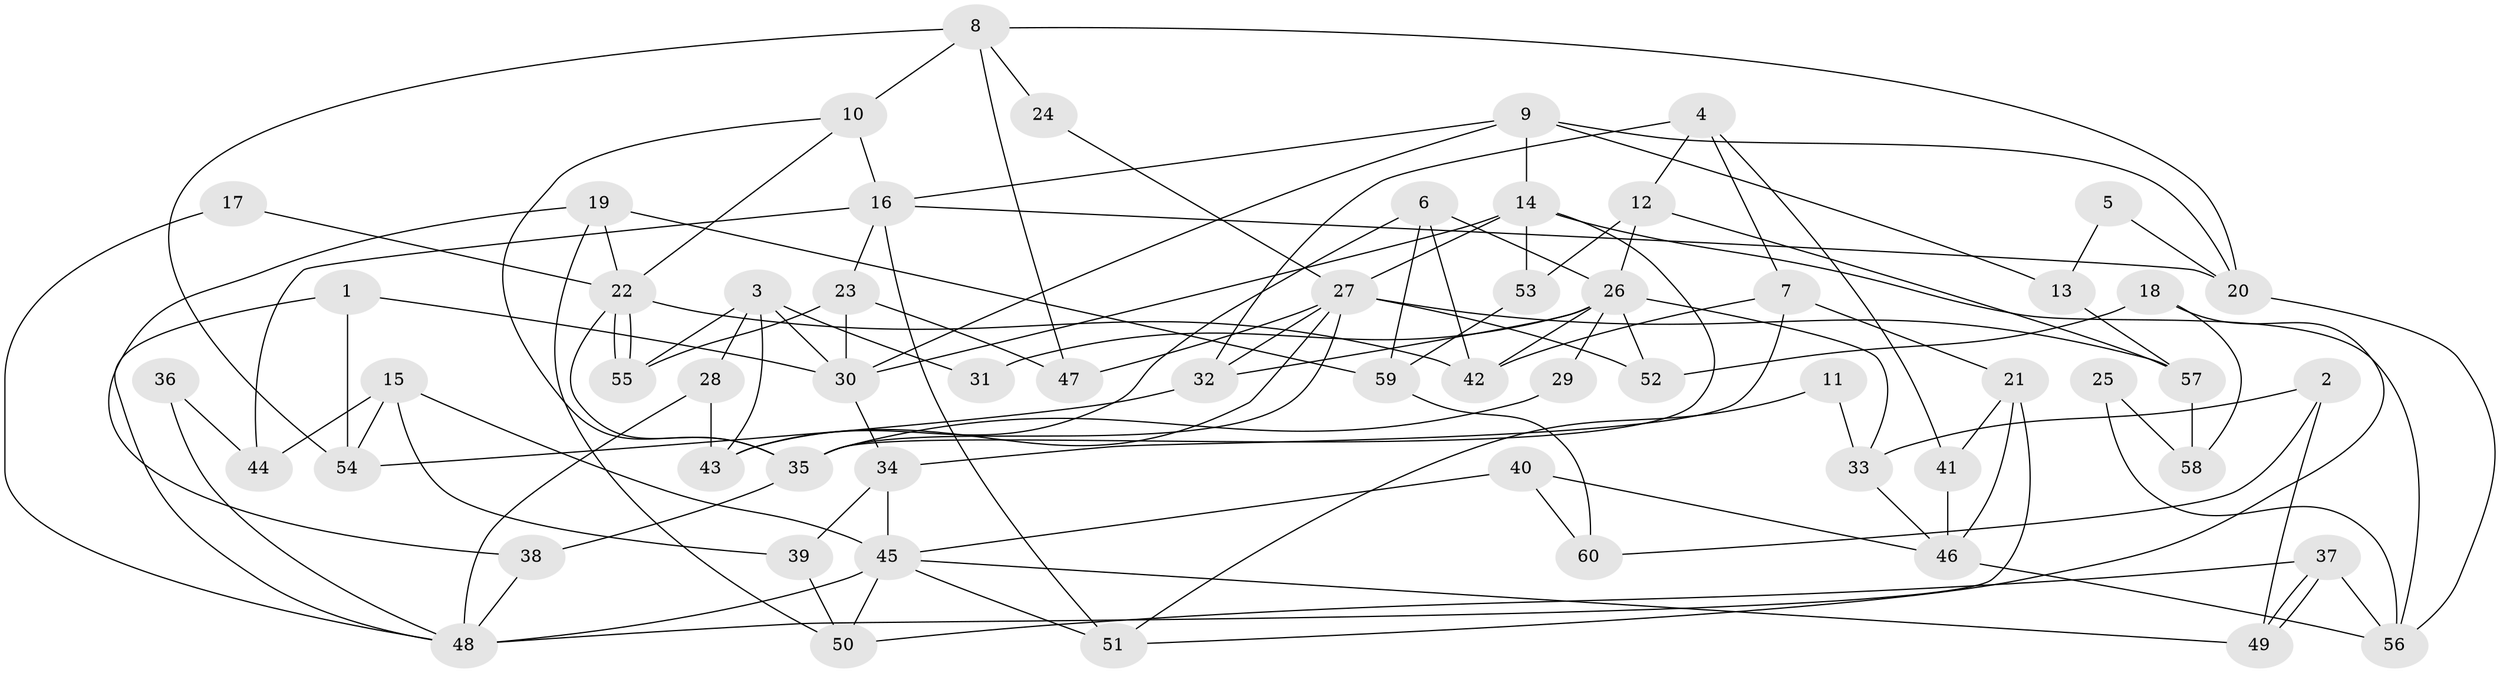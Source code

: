 // coarse degree distribution, {8: 0.07692307692307693, 5: 0.1282051282051282, 6: 0.1794871794871795, 4: 0.1794871794871795, 2: 0.15384615384615385, 3: 0.15384615384615385, 7: 0.07692307692307693, 9: 0.05128205128205128}
// Generated by graph-tools (version 1.1) at 2025/24/03/03/25 07:24:04]
// undirected, 60 vertices, 120 edges
graph export_dot {
graph [start="1"]
  node [color=gray90,style=filled];
  1;
  2;
  3;
  4;
  5;
  6;
  7;
  8;
  9;
  10;
  11;
  12;
  13;
  14;
  15;
  16;
  17;
  18;
  19;
  20;
  21;
  22;
  23;
  24;
  25;
  26;
  27;
  28;
  29;
  30;
  31;
  32;
  33;
  34;
  35;
  36;
  37;
  38;
  39;
  40;
  41;
  42;
  43;
  44;
  45;
  46;
  47;
  48;
  49;
  50;
  51;
  52;
  53;
  54;
  55;
  56;
  57;
  58;
  59;
  60;
  1 -- 48;
  1 -- 30;
  1 -- 54;
  2 -- 49;
  2 -- 33;
  2 -- 60;
  3 -- 30;
  3 -- 55;
  3 -- 28;
  3 -- 31;
  3 -- 43;
  4 -- 41;
  4 -- 32;
  4 -- 7;
  4 -- 12;
  5 -- 20;
  5 -- 13;
  6 -- 42;
  6 -- 59;
  6 -- 26;
  6 -- 43;
  7 -- 42;
  7 -- 21;
  7 -- 34;
  8 -- 54;
  8 -- 10;
  8 -- 20;
  8 -- 24;
  8 -- 47;
  9 -- 20;
  9 -- 30;
  9 -- 13;
  9 -- 14;
  9 -- 16;
  10 -- 35;
  10 -- 22;
  10 -- 16;
  11 -- 51;
  11 -- 33;
  12 -- 26;
  12 -- 53;
  12 -- 57;
  13 -- 57;
  14 -- 27;
  14 -- 30;
  14 -- 35;
  14 -- 53;
  14 -- 56;
  15 -- 39;
  15 -- 45;
  15 -- 44;
  15 -- 54;
  16 -- 20;
  16 -- 23;
  16 -- 44;
  16 -- 51;
  17 -- 22;
  17 -- 48;
  18 -- 52;
  18 -- 51;
  18 -- 58;
  19 -- 22;
  19 -- 38;
  19 -- 50;
  19 -- 59;
  20 -- 56;
  21 -- 48;
  21 -- 41;
  21 -- 46;
  22 -- 35;
  22 -- 55;
  22 -- 55;
  22 -- 42;
  23 -- 30;
  23 -- 47;
  23 -- 55;
  24 -- 27;
  25 -- 56;
  25 -- 58;
  26 -- 32;
  26 -- 29;
  26 -- 31;
  26 -- 33;
  26 -- 42;
  26 -- 52;
  27 -- 43;
  27 -- 47;
  27 -- 32;
  27 -- 35;
  27 -- 52;
  27 -- 57;
  28 -- 43;
  28 -- 48;
  29 -- 35;
  30 -- 34;
  32 -- 54;
  33 -- 46;
  34 -- 45;
  34 -- 39;
  35 -- 38;
  36 -- 48;
  36 -- 44;
  37 -- 49;
  37 -- 49;
  37 -- 56;
  37 -- 50;
  38 -- 48;
  39 -- 50;
  40 -- 60;
  40 -- 46;
  40 -- 45;
  41 -- 46;
  45 -- 50;
  45 -- 48;
  45 -- 49;
  45 -- 51;
  46 -- 56;
  53 -- 59;
  57 -- 58;
  59 -- 60;
}
